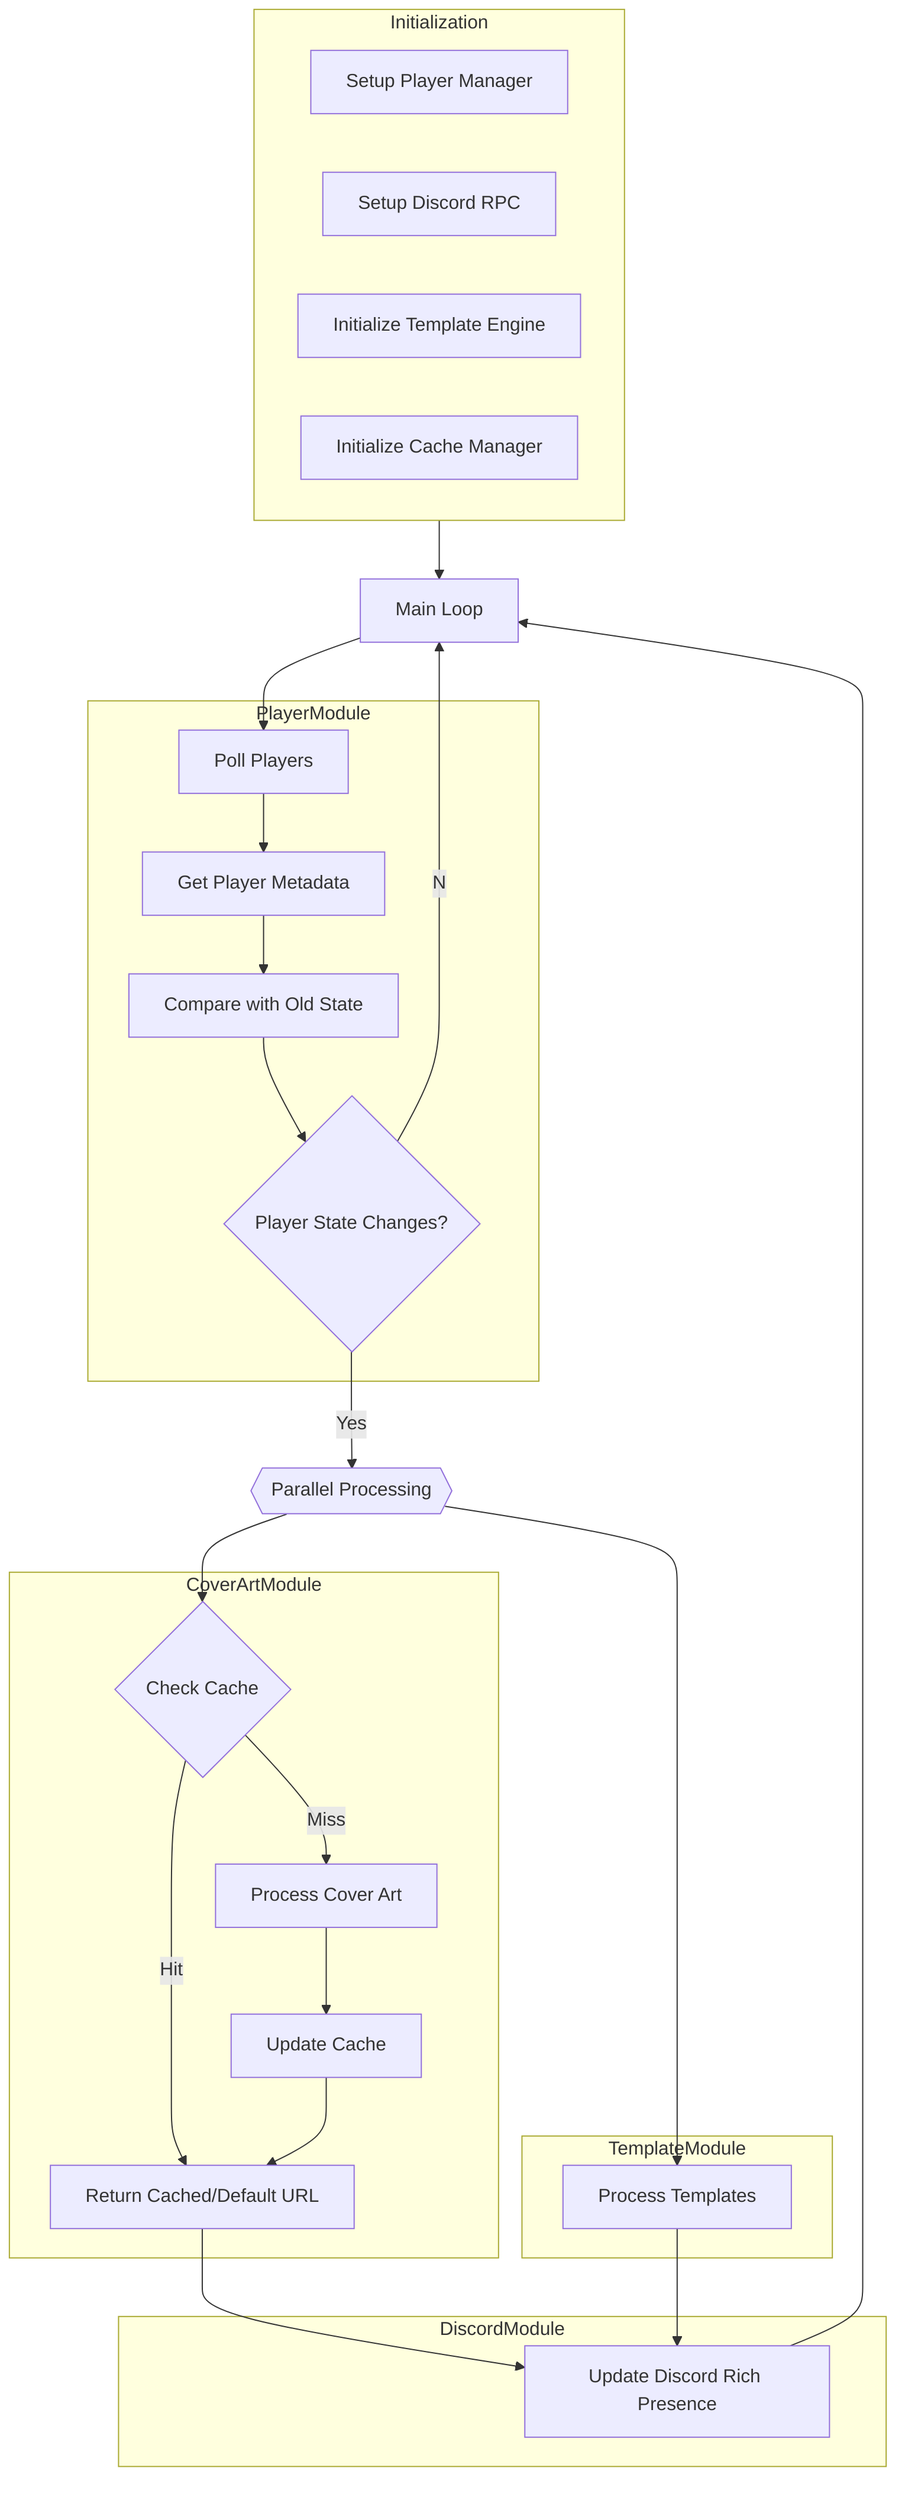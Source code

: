 flowchart TD
    subgraph Initialization
        D1["Setup Player Manager"]
        D2["Setup Discord RPC"]
        D3["Initialize Template Engine"]
        D4["Initialize Cache Manager"]
    end

    subgraph PlayerModule
        P1["Poll Players"]
        P2["Get Player Metadata"]
        P3["Compare with Old State"]
        I1{"Player State Changes?"}
    end

    subgraph CoverArtModule
        CA1{"Check Cache"}
        CA2["Process Cover Art"]
        CA3["Return Cached/Default URL"]
        CA4["Update Cache"]
    end

    subgraph TemplateModule
        T1["Process Templates"]
    end

    subgraph DiscordModule
        D5["Update Discord Rich Presence"]
    end

    Initialization --> MainLoop

    MainLoop["Main Loop"] --> P1
    P1 --> P2 --> P3 --> I1

    I1 --Yes--> parallel{{"Parallel Processing"}}
    I1 --No--> MainLoop
    parallel --> CA1
    parallel --> T1

    CA1 --Hit--> CA3
    CA1 --Miss--> CA2
    CA2 --> CA4
    CA4 --> CA3


    CA3 & T1 --> D5
    D5 --> MainLoop